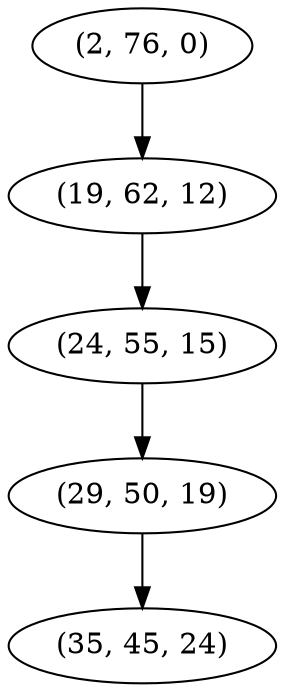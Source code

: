 digraph tree {
    "(2, 76, 0)";
    "(19, 62, 12)";
    "(24, 55, 15)";
    "(29, 50, 19)";
    "(35, 45, 24)";
    "(2, 76, 0)" -> "(19, 62, 12)";
    "(19, 62, 12)" -> "(24, 55, 15)";
    "(24, 55, 15)" -> "(29, 50, 19)";
    "(29, 50, 19)" -> "(35, 45, 24)";
}
